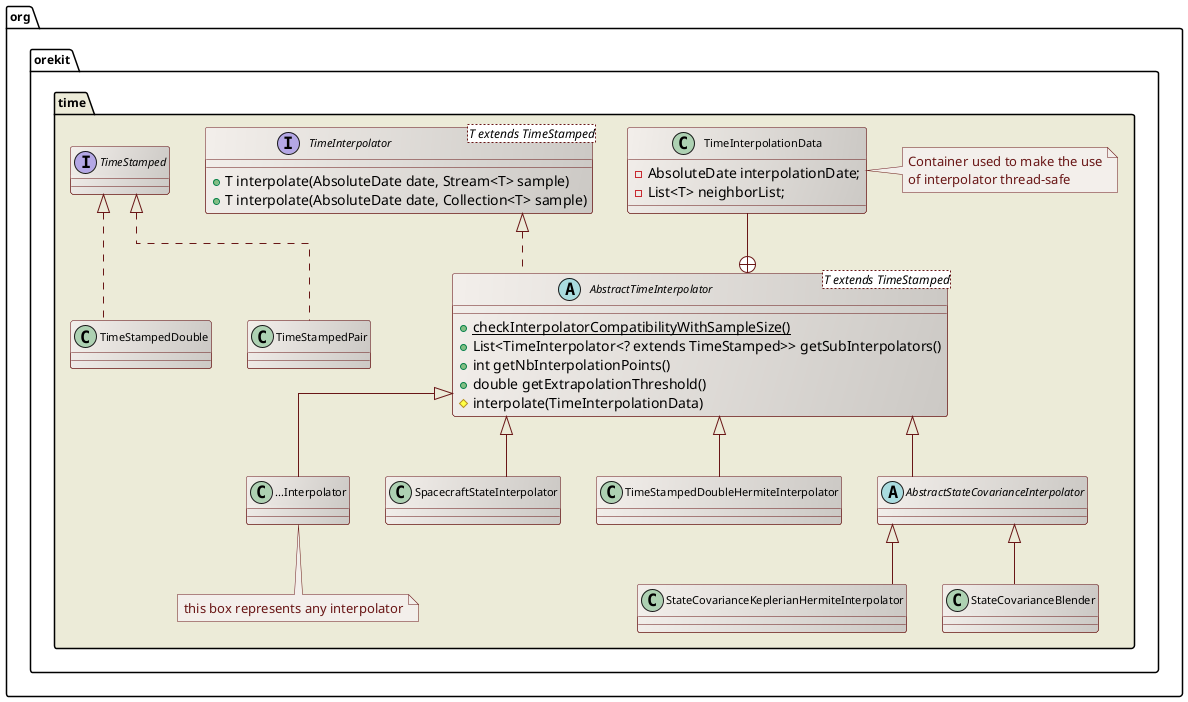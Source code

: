 ' Copyright 2002-2025 CS GROUP
' Licensed to CS GROUP (CS) under one or more
' contributor license agreements.  See the NOTICE file distributed with
' this work for additional information regarding copyright ownership.
' CS licenses this file to You under the Apache License, Version 2.0
' (the "License"); you may not use this file except in compliance with
' the License.  You may obtain a copy of the License at
'
'   http://www.apache.org/licenses/LICENSE-2.0
'
' Unless required by applicable law or agreed to in writing, software
' distributed under the License is distributed on an "AS IS" BASIS,
' WITHOUT WARRANTIES OR CONDITIONS OF ANY KIND, either express or implied.
' See the License for the specific language governing permissions and
' limitations under the License.
 
@startuml

  skinparam svek                  true
  skinparam ClassBackgroundColor  #F3EFEB/CCC9C5
  skinparam ClassArrowColor       #691616
  skinparam ClassBorderColor      #691616
  skinparam NoteBackgroundColor   #F3EFEB
  skinparam NoteBorderColor       #691616
  skinparam NoteFontColor         #691616
  skinparam ClassFontSize         11
  skinparam PackageFontSize       12
  skinparam linetype              ortho

  package org.orekit.time #ECEBD8 {

    interface "TimeInterpolator<T extends TimeStamped>" as TimeInterpolator_T_ {
      +T interpolate(AbsoluteDate date, Stream<T> sample)
      +T interpolate(AbsoluteDate date, Collection<T> sample)
    }

    abstract class "AbstractTimeInterpolator<T extends TimeStamped>" as AbstractTimeInterpolator_T_ implements TimeInterpolator_T_ {
        {static} + checkInterpolatorCompatibilityWithSampleSize()
        + List<TimeInterpolator<? extends TimeStamped>> getSubInterpolators()
        + int getNbInterpolationPoints()
        + double getExtrapolationThreshold()
                # interpolate(TimeInterpolationData)

    }

    class "...Interpolator" as XXXInterpolator
       note bottom
         this box represents any interpolator
       end note

    class TimeInterpolationData {
        - AbsoluteDate interpolationDate;
        - List<T> neighborList;
    }
    note right
    Container used to make the use
    of interpolator thread-safe
    end note

    class TimeStampedDouble implements TimeStamped
    class TimeStampedPair implements TimeStamped

    class SpacecraftStateInterpolator
    class TimeStampedDoubleHermiteInterpolator
    abstract class AbstractStateCovarianceInterpolator
    class StateCovarianceKeplerianHermiteInterpolator extends AbstractStateCovarianceInterpolator
    class StateCovarianceBlender extends AbstractStateCovarianceInterpolator




    TimeInterpolationData --+ AbstractTimeInterpolator_T_
    SpacecraftStateInterpolator -up-|> AbstractTimeInterpolator_T_
    XXXInterpolator -up-|> AbstractTimeInterpolator_T_
    TimeStampedDoubleHermiteInterpolator -up-|> AbstractTimeInterpolator_T_
    AbstractStateCovarianceInterpolator -up-|> AbstractTimeInterpolator_T_


  }
@enduml
